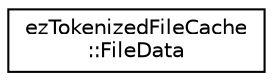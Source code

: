 digraph "Graphical Class Hierarchy"
{
 // LATEX_PDF_SIZE
  edge [fontname="Helvetica",fontsize="10",labelfontname="Helvetica",labelfontsize="10"];
  node [fontname="Helvetica",fontsize="10",shape=record];
  rankdir="LR";
  Node0 [label="ezTokenizedFileCache\l::FileData",height=0.2,width=0.4,color="black", fillcolor="white", style="filled",URL="$d9/dfc/structez_tokenized_file_cache_1_1_file_data.htm",tooltip=" "];
}
